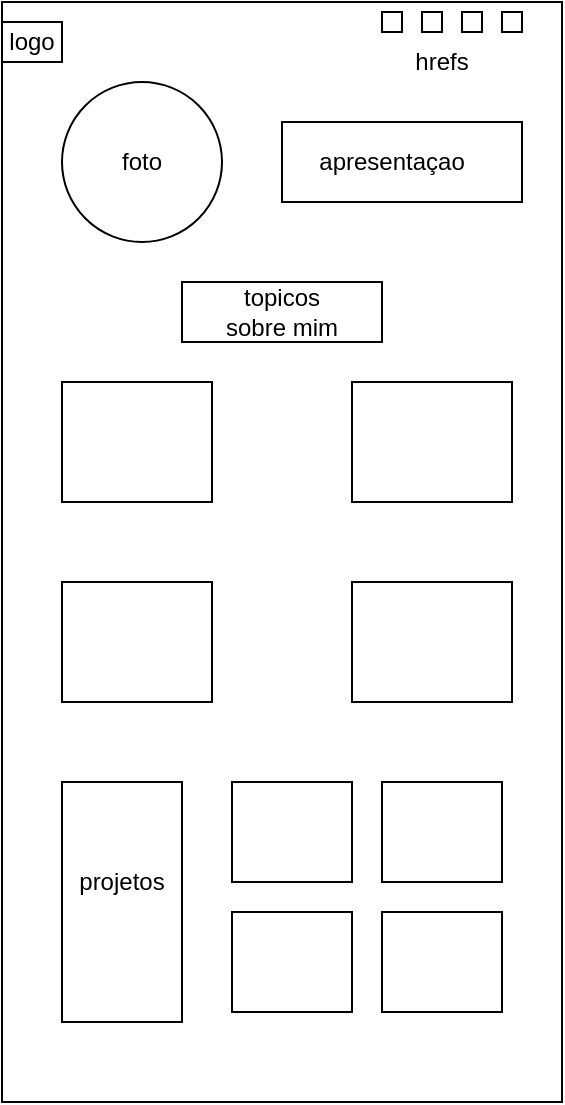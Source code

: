 <mxfile version="24.2.2" type="device">
  <diagram name="Página-1" id="oJuLMS3o7vrBeLsBsg9G">
    <mxGraphModel dx="880" dy="460" grid="1" gridSize="10" guides="1" tooltips="1" connect="1" arrows="1" fold="1" page="1" pageScale="1" pageWidth="827" pageHeight="1169" math="0" shadow="0">
      <root>
        <mxCell id="0" />
        <mxCell id="1" parent="0" />
        <mxCell id="KYjZGA-r3Tc1XkjmR_4G-1" value="" style="rounded=0;whiteSpace=wrap;html=1;" vertex="1" parent="1">
          <mxGeometry x="210" y="120" width="280" height="550" as="geometry" />
        </mxCell>
        <mxCell id="KYjZGA-r3Tc1XkjmR_4G-2" value="" style="ellipse;whiteSpace=wrap;html=1;aspect=fixed;" vertex="1" parent="1">
          <mxGeometry x="240" y="160" width="80" height="80" as="geometry" />
        </mxCell>
        <mxCell id="KYjZGA-r3Tc1XkjmR_4G-3" value="" style="rounded=0;whiteSpace=wrap;html=1;" vertex="1" parent="1">
          <mxGeometry x="350" y="180" width="120" height="40" as="geometry" />
        </mxCell>
        <mxCell id="KYjZGA-r3Tc1XkjmR_4G-4" value="" style="rounded=0;whiteSpace=wrap;html=1;" vertex="1" parent="1">
          <mxGeometry x="210" y="130" width="30" height="20" as="geometry" />
        </mxCell>
        <mxCell id="KYjZGA-r3Tc1XkjmR_4G-5" value="logo" style="text;html=1;align=center;verticalAlign=middle;whiteSpace=wrap;rounded=0;" vertex="1" parent="1">
          <mxGeometry x="210" y="125" width="30" height="30" as="geometry" />
        </mxCell>
        <mxCell id="KYjZGA-r3Tc1XkjmR_4G-6" value="" style="rounded=0;whiteSpace=wrap;html=1;" vertex="1" parent="1">
          <mxGeometry x="300" y="260" width="100" height="30" as="geometry" />
        </mxCell>
        <mxCell id="KYjZGA-r3Tc1XkjmR_4G-7" value="" style="rounded=0;whiteSpace=wrap;html=1;" vertex="1" parent="1">
          <mxGeometry x="240" y="310" width="75" height="60" as="geometry" />
        </mxCell>
        <mxCell id="KYjZGA-r3Tc1XkjmR_4G-8" value="" style="rounded=0;whiteSpace=wrap;html=1;" vertex="1" parent="1">
          <mxGeometry x="240" y="410" width="75" height="60" as="geometry" />
        </mxCell>
        <mxCell id="KYjZGA-r3Tc1XkjmR_4G-9" value="" style="rounded=0;whiteSpace=wrap;html=1;" vertex="1" parent="1">
          <mxGeometry x="385" y="310" width="80" height="60" as="geometry" />
        </mxCell>
        <mxCell id="KYjZGA-r3Tc1XkjmR_4G-10" value="" style="rounded=0;whiteSpace=wrap;html=1;" vertex="1" parent="1">
          <mxGeometry x="385" y="410" width="80" height="60" as="geometry" />
        </mxCell>
        <mxCell id="KYjZGA-r3Tc1XkjmR_4G-11" value="" style="rounded=0;whiteSpace=wrap;html=1;" vertex="1" parent="1">
          <mxGeometry x="400" y="125" width="10" height="10" as="geometry" />
        </mxCell>
        <mxCell id="KYjZGA-r3Tc1XkjmR_4G-12" value="" style="rounded=0;whiteSpace=wrap;html=1;" vertex="1" parent="1">
          <mxGeometry x="420" y="125" width="10" height="10" as="geometry" />
        </mxCell>
        <mxCell id="KYjZGA-r3Tc1XkjmR_4G-13" value="" style="rounded=0;whiteSpace=wrap;html=1;" vertex="1" parent="1">
          <mxGeometry x="440" y="125" width="10" height="10" as="geometry" />
        </mxCell>
        <mxCell id="KYjZGA-r3Tc1XkjmR_4G-14" value="" style="rounded=0;whiteSpace=wrap;html=1;" vertex="1" parent="1">
          <mxGeometry x="460" y="125" width="10" height="10" as="geometry" />
        </mxCell>
        <mxCell id="KYjZGA-r3Tc1XkjmR_4G-15" value="hrefs" style="text;html=1;align=center;verticalAlign=middle;whiteSpace=wrap;rounded=0;" vertex="1" parent="1">
          <mxGeometry x="400" y="135" width="60" height="30" as="geometry" />
        </mxCell>
        <mxCell id="KYjZGA-r3Tc1XkjmR_4G-16" value="foto" style="text;html=1;align=center;verticalAlign=middle;whiteSpace=wrap;rounded=0;" vertex="1" parent="1">
          <mxGeometry x="250" y="185" width="60" height="30" as="geometry" />
        </mxCell>
        <mxCell id="KYjZGA-r3Tc1XkjmR_4G-17" value="apresentaçao" style="text;html=1;align=center;verticalAlign=middle;whiteSpace=wrap;rounded=0;" vertex="1" parent="1">
          <mxGeometry x="375" y="185" width="60" height="30" as="geometry" />
        </mxCell>
        <mxCell id="KYjZGA-r3Tc1XkjmR_4G-18" value="topicos sobre mim" style="text;html=1;align=center;verticalAlign=middle;whiteSpace=wrap;rounded=0;" vertex="1" parent="1">
          <mxGeometry x="315" y="264" width="70" height="22" as="geometry" />
        </mxCell>
        <mxCell id="KYjZGA-r3Tc1XkjmR_4G-19" value="" style="rounded=0;whiteSpace=wrap;html=1;" vertex="1" parent="1">
          <mxGeometry x="240" y="510" width="60" height="120" as="geometry" />
        </mxCell>
        <mxCell id="KYjZGA-r3Tc1XkjmR_4G-20" value="projetos" style="text;html=1;align=center;verticalAlign=middle;whiteSpace=wrap;rounded=0;" vertex="1" parent="1">
          <mxGeometry x="240" y="545" width="60" height="30" as="geometry" />
        </mxCell>
        <mxCell id="KYjZGA-r3Tc1XkjmR_4G-21" value="" style="rounded=0;whiteSpace=wrap;html=1;" vertex="1" parent="1">
          <mxGeometry x="400" y="510" width="60" height="50" as="geometry" />
        </mxCell>
        <mxCell id="KYjZGA-r3Tc1XkjmR_4G-22" value="" style="rounded=0;whiteSpace=wrap;html=1;" vertex="1" parent="1">
          <mxGeometry x="325" y="510" width="60" height="50" as="geometry" />
        </mxCell>
        <mxCell id="KYjZGA-r3Tc1XkjmR_4G-24" value="" style="rounded=0;whiteSpace=wrap;html=1;" vertex="1" parent="1">
          <mxGeometry x="325" y="575" width="60" height="50" as="geometry" />
        </mxCell>
        <mxCell id="KYjZGA-r3Tc1XkjmR_4G-25" value="" style="rounded=0;whiteSpace=wrap;html=1;" vertex="1" parent="1">
          <mxGeometry x="400" y="575" width="60" height="50" as="geometry" />
        </mxCell>
      </root>
    </mxGraphModel>
  </diagram>
</mxfile>
